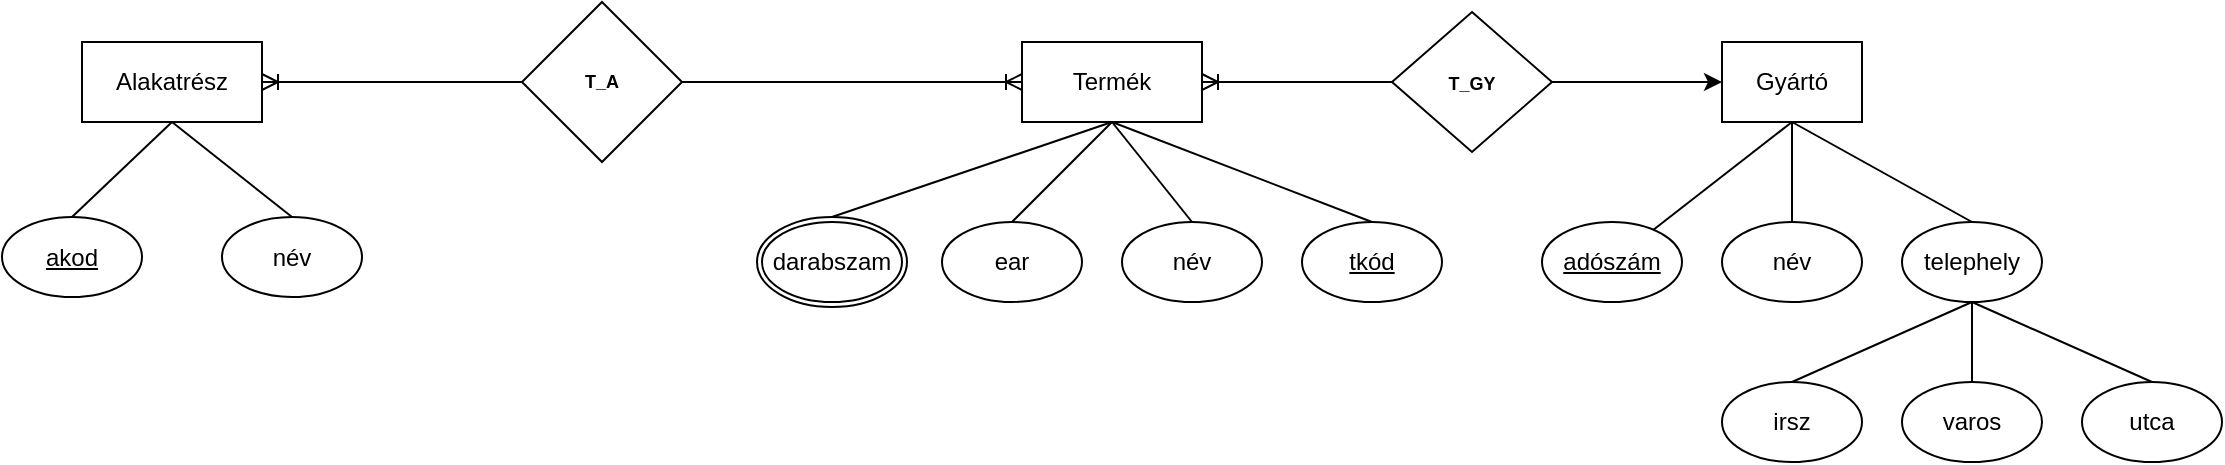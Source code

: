 <mxfile version="20.3.6" type="device"><diagram id="4L8Y3timikZGVb3cIeUo" name="Page-1"><mxGraphModel dx="2041" dy="697" grid="1" gridSize="10" guides="1" tooltips="1" connect="1" arrows="1" fold="1" page="1" pageScale="1" pageWidth="850" pageHeight="1100" math="0" shadow="0"><root><mxCell id="0"/><mxCell id="1" parent="0"/><mxCell id="W3QY62tFNMW1bBQygeof-2" value="Termék" style="rounded=0;whiteSpace=wrap;html=1;" vertex="1" parent="1"><mxGeometry x="160" y="205" width="90" height="40" as="geometry"/></mxCell><mxCell id="W3QY62tFNMW1bBQygeof-33" value="" style="edgeStyle=orthogonalEdgeStyle;rounded=0;orthogonalLoop=1;jettySize=auto;html=1;fontSize=9;" edge="1" parent="1" source="W3QY62tFNMW1bBQygeof-3" target="W3QY62tFNMW1bBQygeof-4"><mxGeometry relative="1" as="geometry"/></mxCell><mxCell id="W3QY62tFNMW1bBQygeof-3" value="&lt;font style=&quot;font-size: 9px;&quot;&gt;&lt;b&gt;T_GY&lt;/b&gt;&lt;/font&gt;" style="rhombus;whiteSpace=wrap;html=1;" vertex="1" parent="1"><mxGeometry x="345" y="190" width="80" height="70" as="geometry"/></mxCell><mxCell id="W3QY62tFNMW1bBQygeof-4" value="Gyártó" style="rounded=0;whiteSpace=wrap;html=1;" vertex="1" parent="1"><mxGeometry x="510" y="205" width="70" height="40" as="geometry"/></mxCell><mxCell id="W3QY62tFNMW1bBQygeof-8" value="" style="edgeStyle=entityRelationEdgeStyle;fontSize=12;html=1;endArrow=ERoneToMany;rounded=0;entryX=1;entryY=0.5;entryDx=0;entryDy=0;exitX=0;exitY=0.5;exitDx=0;exitDy=0;" edge="1" parent="1" source="W3QY62tFNMW1bBQygeof-3" target="W3QY62tFNMW1bBQygeof-2"><mxGeometry width="100" height="100" relative="1" as="geometry"><mxPoint x="270" y="435" as="sourcePoint"/><mxPoint x="370" y="335" as="targetPoint"/></mxGeometry></mxCell><mxCell id="W3QY62tFNMW1bBQygeof-10" value="ear" style="ellipse;whiteSpace=wrap;html=1;" vertex="1" parent="1"><mxGeometry x="120" y="295" width="70" height="40" as="geometry"/></mxCell><mxCell id="W3QY62tFNMW1bBQygeof-11" value="" style="endArrow=none;html=1;rounded=0;entryX=0.5;entryY=0;entryDx=0;entryDy=0;exitX=0.5;exitY=1;exitDx=0;exitDy=0;" edge="1" parent="1" source="W3QY62tFNMW1bBQygeof-2" target="W3QY62tFNMW1bBQygeof-10"><mxGeometry width="50" height="50" relative="1" as="geometry"><mxPoint x="260" y="205" as="sourcePoint"/><mxPoint x="310" y="155" as="targetPoint"/></mxGeometry></mxCell><mxCell id="W3QY62tFNMW1bBQygeof-12" value="név" style="ellipse;whiteSpace=wrap;html=1;" vertex="1" parent="1"><mxGeometry x="210" y="295" width="70" height="40" as="geometry"/></mxCell><mxCell id="W3QY62tFNMW1bBQygeof-13" value="" style="endArrow=none;html=1;rounded=0;entryX=0.5;entryY=1;entryDx=0;entryDy=0;exitX=0.5;exitY=0;exitDx=0;exitDy=0;" edge="1" parent="1" source="W3QY62tFNMW1bBQygeof-12" target="W3QY62tFNMW1bBQygeof-2"><mxGeometry width="50" height="50" relative="1" as="geometry"><mxPoint x="110" y="325" as="sourcePoint"/><mxPoint x="160" y="275" as="targetPoint"/></mxGeometry></mxCell><mxCell id="W3QY62tFNMW1bBQygeof-14" value="&lt;u&gt;tkód&lt;/u&gt;" style="ellipse;whiteSpace=wrap;html=1;" vertex="1" parent="1"><mxGeometry x="300" y="295" width="70" height="40" as="geometry"/></mxCell><mxCell id="W3QY62tFNMW1bBQygeof-15" value="" style="endArrow=none;html=1;rounded=0;entryX=0.5;entryY=1;entryDx=0;entryDy=0;exitX=0.5;exitY=0;exitDx=0;exitDy=0;" edge="1" parent="1" source="W3QY62tFNMW1bBQygeof-14" target="W3QY62tFNMW1bBQygeof-2"><mxGeometry width="50" height="50" relative="1" as="geometry"><mxPoint x="300" y="345" as="sourcePoint"/><mxPoint x="350" y="295" as="targetPoint"/></mxGeometry></mxCell><mxCell id="W3QY62tFNMW1bBQygeof-16" value="&lt;u&gt;adószám&lt;/u&gt;" style="ellipse;whiteSpace=wrap;html=1;" vertex="1" parent="1"><mxGeometry x="420" y="295" width="70" height="40" as="geometry"/></mxCell><mxCell id="W3QY62tFNMW1bBQygeof-17" value="" style="endArrow=none;html=1;rounded=0;entryX=0.5;entryY=1;entryDx=0;entryDy=0;" edge="1" parent="1" source="W3QY62tFNMW1bBQygeof-16" target="W3QY62tFNMW1bBQygeof-4"><mxGeometry width="50" height="50" relative="1" as="geometry"><mxPoint x="425" y="310" as="sourcePoint"/><mxPoint x="475" y="260" as="targetPoint"/></mxGeometry></mxCell><mxCell id="W3QY62tFNMW1bBQygeof-18" value="név" style="ellipse;whiteSpace=wrap;html=1;" vertex="1" parent="1"><mxGeometry x="510" y="295" width="70" height="40" as="geometry"/></mxCell><mxCell id="W3QY62tFNMW1bBQygeof-19" value="" style="endArrow=none;html=1;rounded=0;entryX=0.5;entryY=0;entryDx=0;entryDy=0;exitX=0.5;exitY=1;exitDx=0;exitDy=0;" edge="1" parent="1" source="W3QY62tFNMW1bBQygeof-4" target="W3QY62tFNMW1bBQygeof-18"><mxGeometry width="50" height="50" relative="1" as="geometry"><mxPoint x="402.5" y="345" as="sourcePoint"/><mxPoint x="452.5" y="295" as="targetPoint"/></mxGeometry></mxCell><mxCell id="W3QY62tFNMW1bBQygeof-20" value="telephely" style="ellipse;whiteSpace=wrap;html=1;" vertex="1" parent="1"><mxGeometry x="600" y="295" width="70" height="40" as="geometry"/></mxCell><mxCell id="W3QY62tFNMW1bBQygeof-21" value="" style="endArrow=none;html=1;rounded=0;entryX=0.5;entryY=0;entryDx=0;entryDy=0;exitX=0.5;exitY=1;exitDx=0;exitDy=0;" edge="1" parent="1" source="W3QY62tFNMW1bBQygeof-4" target="W3QY62tFNMW1bBQygeof-20"><mxGeometry width="50" height="50" relative="1" as="geometry"><mxPoint x="455" y="165" as="sourcePoint"/><mxPoint x="505" y="115" as="targetPoint"/></mxGeometry></mxCell><mxCell id="W3QY62tFNMW1bBQygeof-24" value="irsz" style="ellipse;whiteSpace=wrap;html=1;" vertex="1" parent="1"><mxGeometry x="510" y="375" width="70" height="40" as="geometry"/></mxCell><mxCell id="W3QY62tFNMW1bBQygeof-25" value="varos" style="ellipse;whiteSpace=wrap;html=1;" vertex="1" parent="1"><mxGeometry x="600" y="375" width="70" height="40" as="geometry"/></mxCell><mxCell id="W3QY62tFNMW1bBQygeof-26" value="utca" style="ellipse;whiteSpace=wrap;html=1;" vertex="1" parent="1"><mxGeometry x="690" y="375" width="70" height="40" as="geometry"/></mxCell><mxCell id="W3QY62tFNMW1bBQygeof-27" value="" style="endArrow=none;html=1;rounded=0;fontSize=9;entryX=0.5;entryY=1;entryDx=0;entryDy=0;exitX=0.5;exitY=0;exitDx=0;exitDy=0;" edge="1" parent="1" source="W3QY62tFNMW1bBQygeof-24" target="W3QY62tFNMW1bBQygeof-20"><mxGeometry width="50" height="50" relative="1" as="geometry"><mxPoint x="580" y="395" as="sourcePoint"/><mxPoint x="630" y="345" as="targetPoint"/></mxGeometry></mxCell><mxCell id="W3QY62tFNMW1bBQygeof-28" value="" style="endArrow=none;html=1;rounded=0;fontSize=9;entryX=0.5;entryY=1;entryDx=0;entryDy=0;exitX=0.5;exitY=0;exitDx=0;exitDy=0;" edge="1" parent="1" source="W3QY62tFNMW1bBQygeof-25" target="W3QY62tFNMW1bBQygeof-20"><mxGeometry width="50" height="50" relative="1" as="geometry"><mxPoint x="600" y="415" as="sourcePoint"/><mxPoint x="650" y="365" as="targetPoint"/></mxGeometry></mxCell><mxCell id="W3QY62tFNMW1bBQygeof-29" value="" style="endArrow=none;html=1;rounded=0;fontSize=9;entryX=0.5;entryY=1;entryDx=0;entryDy=0;exitX=0.5;exitY=0;exitDx=0;exitDy=0;" edge="1" parent="1" source="W3QY62tFNMW1bBQygeof-26" target="W3QY62tFNMW1bBQygeof-20"><mxGeometry width="50" height="50" relative="1" as="geometry"><mxPoint x="600" y="415" as="sourcePoint"/><mxPoint x="650" y="365" as="targetPoint"/></mxGeometry></mxCell><mxCell id="W3QY62tFNMW1bBQygeof-30" value="darabszam" style="ellipse;whiteSpace=wrap;html=1;" vertex="1" parent="1"><mxGeometry x="30" y="295" width="70" height="40" as="geometry"/></mxCell><mxCell id="W3QY62tFNMW1bBQygeof-31" value="" style="endArrow=none;html=1;rounded=0;fontSize=9;entryX=0.5;entryY=1;entryDx=0;entryDy=0;exitX=0.5;exitY=0;exitDx=0;exitDy=0;" edge="1" parent="1" source="W3QY62tFNMW1bBQygeof-32" target="W3QY62tFNMW1bBQygeof-2"><mxGeometry width="50" height="50" relative="1" as="geometry"><mxPoint x="70" y="280" as="sourcePoint"/><mxPoint x="140" y="230" as="targetPoint"/></mxGeometry></mxCell><mxCell id="W3QY62tFNMW1bBQygeof-32" value="" style="ellipse;whiteSpace=wrap;html=1;fontSize=9;fillColor=none;" vertex="1" parent="1"><mxGeometry x="27.5" y="292.5" width="75" height="45" as="geometry"/></mxCell><mxCell id="W3QY62tFNMW1bBQygeof-34" value="&lt;b&gt;T_A&lt;/b&gt;" style="rhombus;whiteSpace=wrap;html=1;fontSize=9;fillColor=none;" vertex="1" parent="1"><mxGeometry x="-90" y="185" width="80" height="80" as="geometry"/></mxCell><mxCell id="W3QY62tFNMW1bBQygeof-38" value="Alakatrész" style="rounded=0;whiteSpace=wrap;html=1;" vertex="1" parent="1"><mxGeometry x="-310" y="205" width="90" height="40" as="geometry"/></mxCell><mxCell id="W3QY62tFNMW1bBQygeof-40" value="" style="edgeStyle=entityRelationEdgeStyle;fontSize=12;html=1;endArrow=ERoneToMany;rounded=0;entryX=1;entryY=0.5;entryDx=0;entryDy=0;exitX=0;exitY=0.5;exitDx=0;exitDy=0;" edge="1" parent="1" source="W3QY62tFNMW1bBQygeof-34" target="W3QY62tFNMW1bBQygeof-38"><mxGeometry width="100" height="100" relative="1" as="geometry"><mxPoint x="-170" y="230" as="sourcePoint"/><mxPoint x="-20" y="220" as="targetPoint"/></mxGeometry></mxCell><mxCell id="W3QY62tFNMW1bBQygeof-41" value="" style="edgeStyle=entityRelationEdgeStyle;fontSize=12;html=1;endArrow=ERoneToMany;rounded=0;exitX=1;exitY=0.5;exitDx=0;exitDy=0;entryX=0;entryY=0.5;entryDx=0;entryDy=0;" edge="1" parent="1" source="W3QY62tFNMW1bBQygeof-34" target="W3QY62tFNMW1bBQygeof-2"><mxGeometry width="100" height="100" relative="1" as="geometry"><mxPoint x="27.5" y="250" as="sourcePoint"/><mxPoint x="127.5" y="150" as="targetPoint"/></mxGeometry></mxCell><mxCell id="W3QY62tFNMW1bBQygeof-42" value="név" style="ellipse;whiteSpace=wrap;html=1;" vertex="1" parent="1"><mxGeometry x="-240" y="292.5" width="70" height="40" as="geometry"/></mxCell><mxCell id="W3QY62tFNMW1bBQygeof-43" value="&lt;u&gt;akod&lt;/u&gt;" style="ellipse;whiteSpace=wrap;html=1;" vertex="1" parent="1"><mxGeometry x="-350" y="292.5" width="70" height="40" as="geometry"/></mxCell><mxCell id="W3QY62tFNMW1bBQygeof-44" value="" style="endArrow=none;html=1;rounded=0;fontSize=9;entryX=0.5;entryY=1;entryDx=0;entryDy=0;exitX=0.5;exitY=0;exitDx=0;exitDy=0;" edge="1" parent="1" source="W3QY62tFNMW1bBQygeof-43" target="W3QY62tFNMW1bBQygeof-38"><mxGeometry width="50" height="50" relative="1" as="geometry"><mxPoint x="-210" y="340" as="sourcePoint"/><mxPoint x="-160" y="290" as="targetPoint"/></mxGeometry></mxCell><mxCell id="W3QY62tFNMW1bBQygeof-45" value="" style="endArrow=none;html=1;rounded=0;fontSize=9;entryX=0.5;entryY=1;entryDx=0;entryDy=0;exitX=0.5;exitY=0;exitDx=0;exitDy=0;" edge="1" parent="1" source="W3QY62tFNMW1bBQygeof-42" target="W3QY62tFNMW1bBQygeof-38"><mxGeometry width="50" height="50" relative="1" as="geometry"><mxPoint x="-210" y="340" as="sourcePoint"/><mxPoint x="-160" y="290" as="targetPoint"/></mxGeometry></mxCell></root></mxGraphModel></diagram></mxfile>